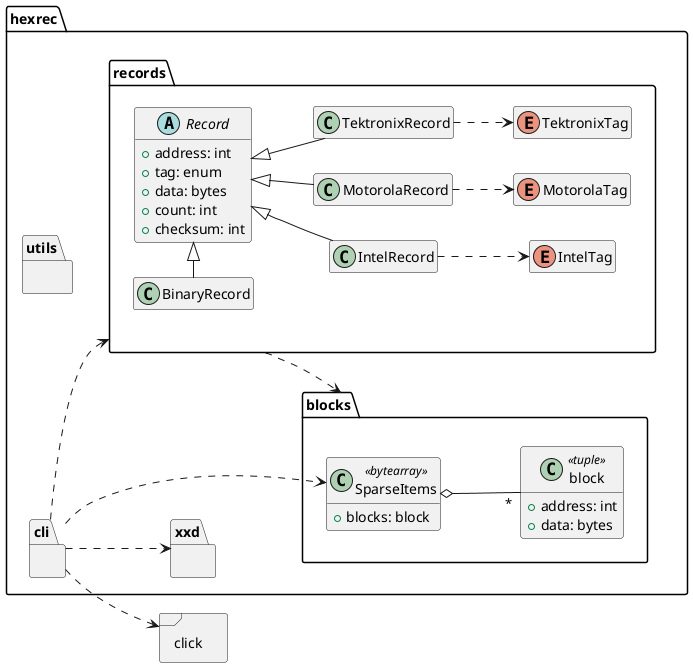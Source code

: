 @startuml
left to right direction
skinparam shadowing false
hide methods
hide fields

package "click" <<Frame>> {
}

package hexrec
{
    package utils {
    }

    package xxd {
    }

    package blocks
    {
        class block <<tuple>> {
            + address: int
            + data: bytes
        }
        show block fields

        class SparseItems <<bytearray>> {
            + blocks: block
        }
        show SparseItems fields

        SparseItems o-- "*" block
    }

    package records
    {
        abstract class Record
        {
            + address: int
            + tag: enum
            + data: bytes
            + count: int
            + checksum: int
        }
        show Record fields

        class BinaryRecord
        class IntelRecord
        class MotorolaRecord
        class TektronixRecord

        Record <|-left- BinaryRecord
        Record <|-down- IntelRecord
        Record <|-down- MotorolaRecord
        Record <|-down- TektronixRecord

        enum MotorolaTag
        enum IntelTag
        enum TektronixTag

        MotorolaRecord  .down.> MotorolaTag
        IntelRecord     .down.> IntelTag
        TektronixRecord .down.> TektronixTag
    }

    package cli {
    }

    records ..> blocks
    cli ..> SparseItems
    cli ..> records
    cli ..> click
    cli ..> xxd
}

@enduml
